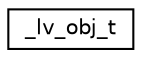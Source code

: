 digraph "Graphical Class Hierarchy"
{
 // LATEX_PDF_SIZE
  edge [fontname="Helvetica",fontsize="10",labelfontname="Helvetica",labelfontsize="10"];
  node [fontname="Helvetica",fontsize="10",shape=record];
  rankdir="LR";
  Node0 [label="_lv_obj_t",height=0.2,width=0.4,color="black", fillcolor="white", style="filled",URL="$struct__lv__obj__t.html",tooltip=" "];
}
